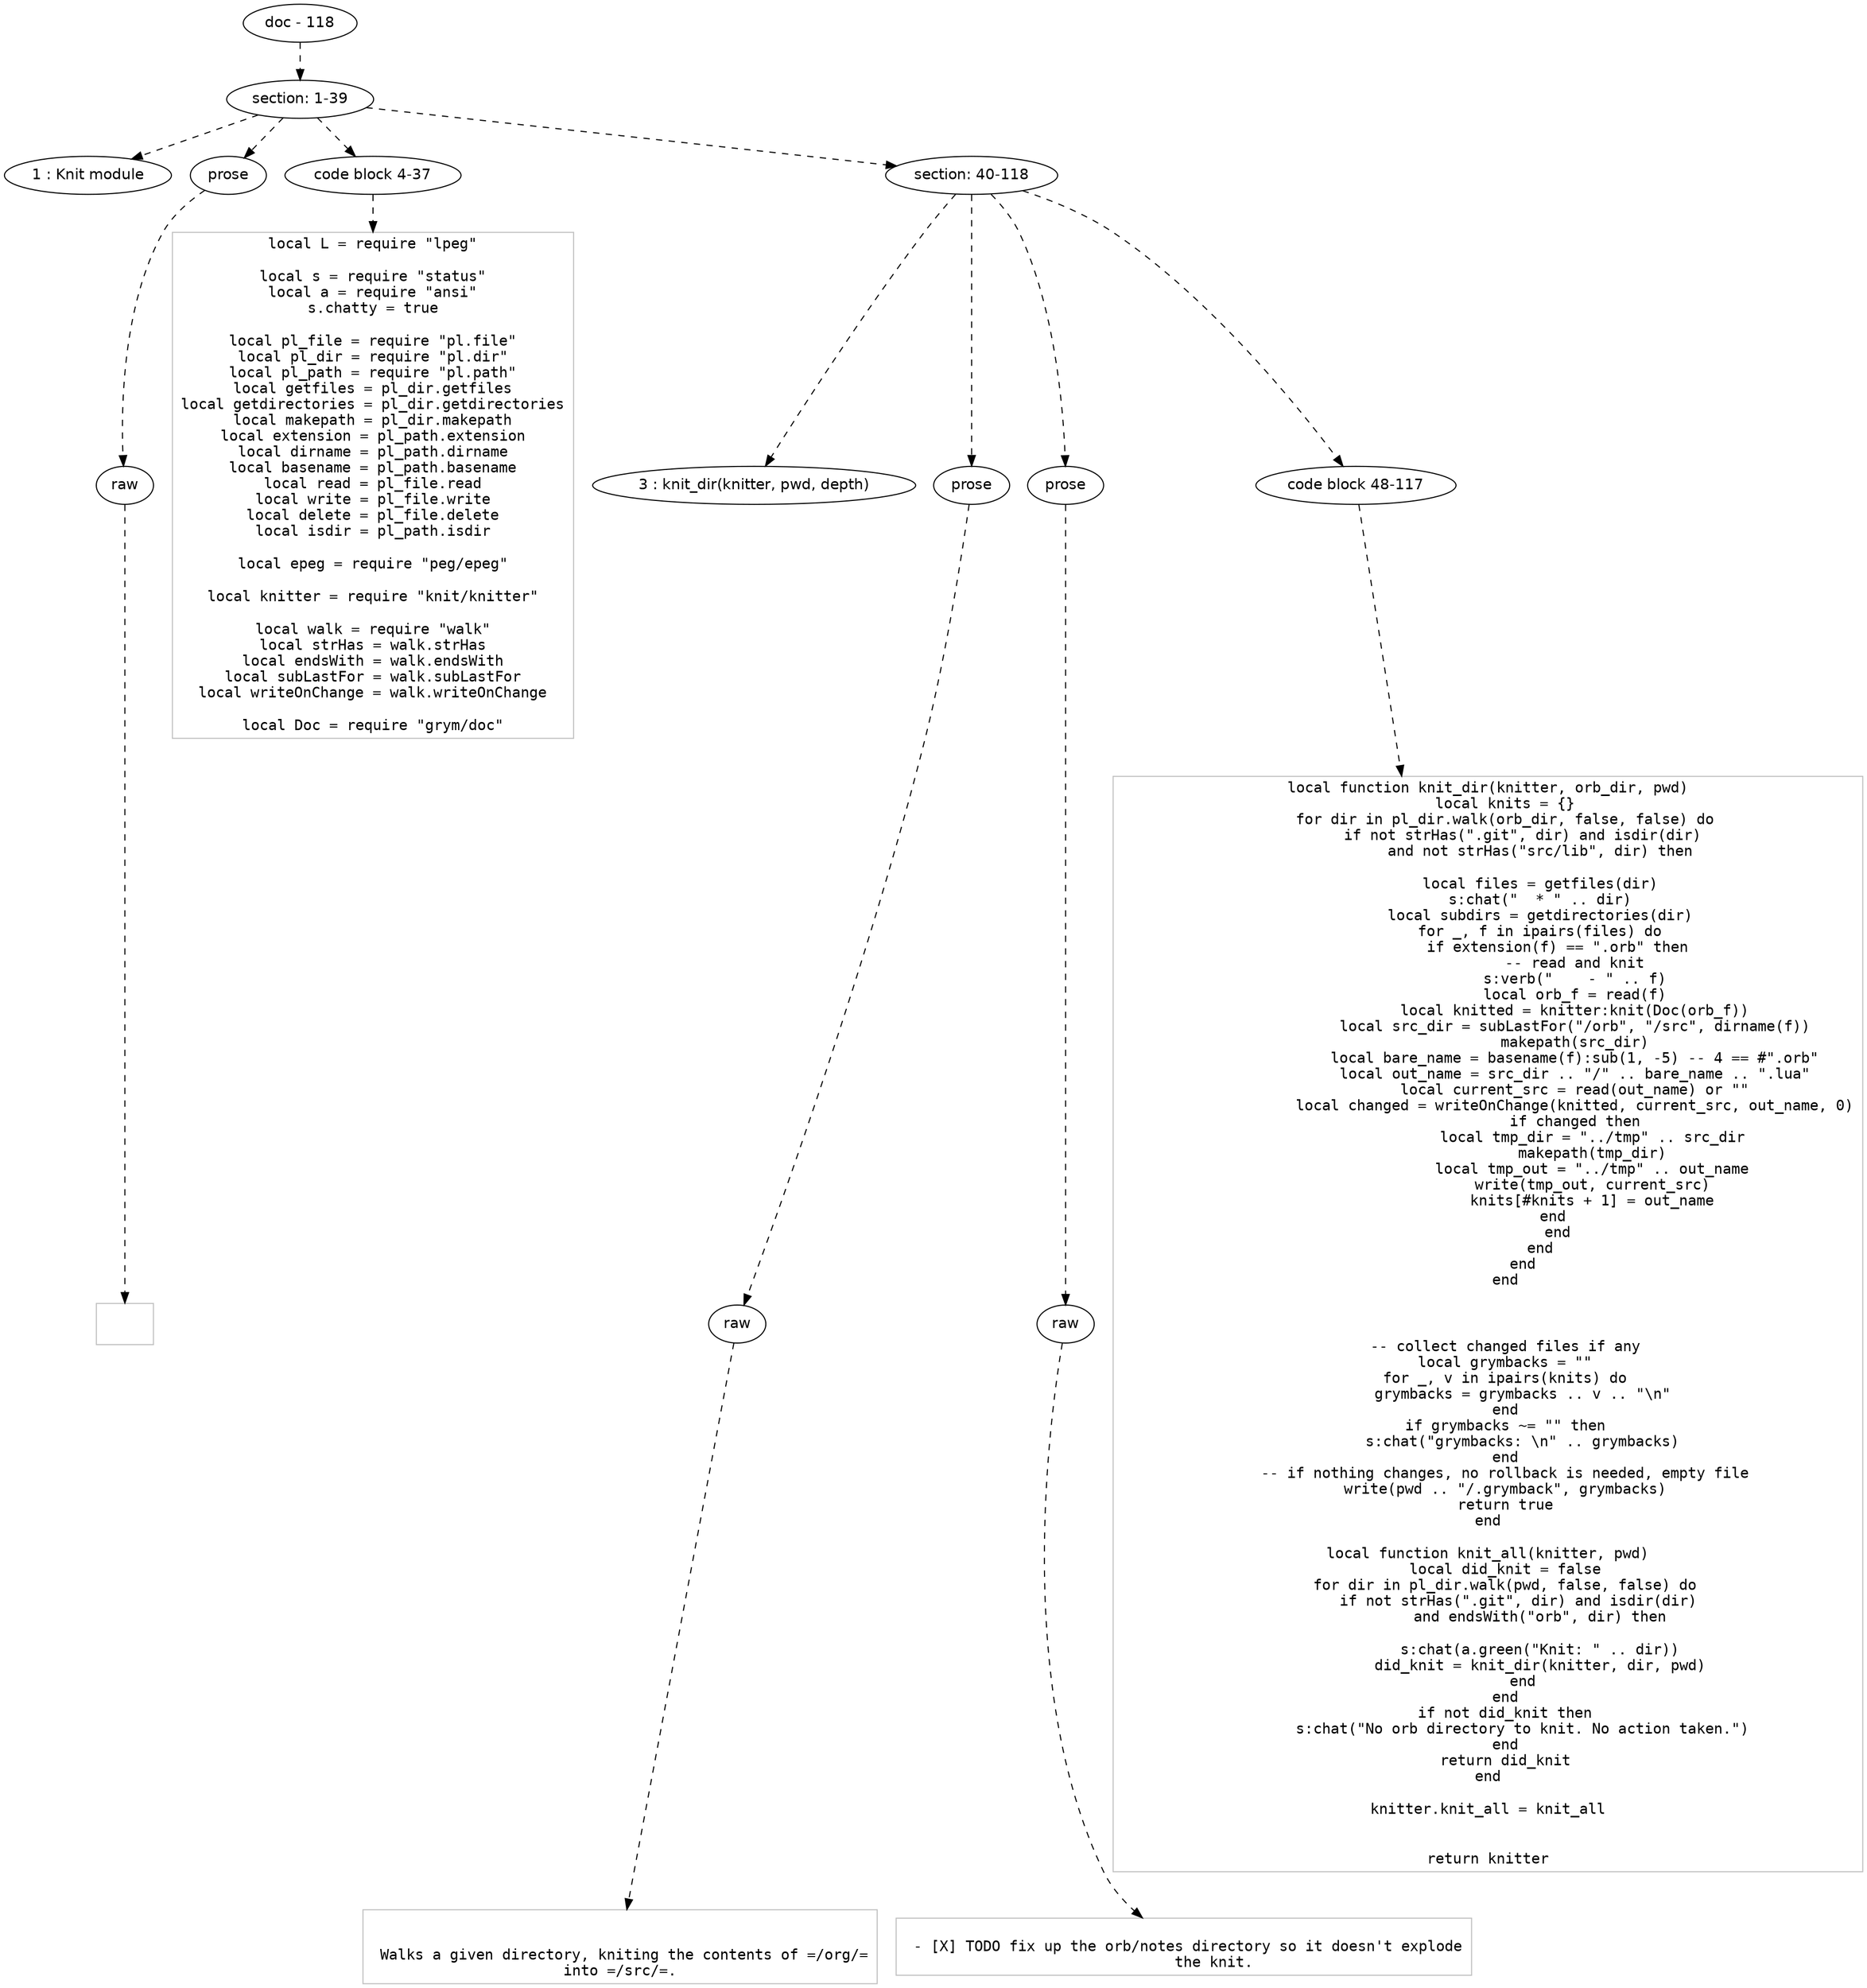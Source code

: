 digraph hierarchy {

node [fontname=Helvetica]
edge [style=dashed]

doc_0 [label="doc - 118"]


doc_0 -> { section_1}
{rank=same; section_1}

section_1 [label="section: 1-39"]


section_1 -> { header_2 prose_3 codeblock_4 section_5}
{rank=same; header_2 prose_3 codeblock_4 section_5}

header_2 [label="1 : Knit module"]

prose_3 [label="prose"]

codeblock_4 [label="code block 4-37"]

section_5 [label="section: 40-118"]


prose_3 -> { raw_6}
{rank=same; raw_6}

raw_6 [label="raw"]


raw_6 -> leaf_7
leaf_7  [color=Gray,shape=rectangle,fontname=Inconsolata,label="
 
"]
codeblock_4 -> leaf_8
leaf_8  [color=Gray,shape=rectangle,fontname=Inconsolata,label="local L = require \"lpeg\"

local s = require \"status\"
local a = require \"ansi\"
s.chatty = true

local pl_file = require \"pl.file\"
local pl_dir = require \"pl.dir\"
local pl_path = require \"pl.path\"
local getfiles = pl_dir.getfiles
local getdirectories = pl_dir.getdirectories
local makepath = pl_dir.makepath
local extension = pl_path.extension
local dirname = pl_path.dirname
local basename = pl_path.basename
local read = pl_file.read
local write = pl_file.write
local delete = pl_file.delete
local isdir = pl_path.isdir

local epeg = require \"peg/epeg\"

local knitter = require \"knit/knitter\"

local walk = require \"walk\"
local strHas = walk.strHas
local endsWith = walk.endsWith
local subLastFor = walk.subLastFor
local writeOnChange = walk.writeOnChange

local Doc = require \"grym/doc\"
"]
section_5 -> { header_9 prose_10 prose_11 codeblock_12}
{rank=same; header_9 prose_10 prose_11 codeblock_12}

header_9 [label="3 : knit_dir(knitter, pwd, depth)"]

prose_10 [label="prose"]

prose_11 [label="prose"]

codeblock_12 [label="code block 48-117"]


prose_10 -> { raw_13}
{rank=same; raw_13}

raw_13 [label="raw"]


raw_13 -> leaf_14
leaf_14  [color=Gray,shape=rectangle,fontname=Inconsolata,label="

 Walks a given directory, kniting the contents of =/org/=
 into =/src/=. 
"]
prose_11 -> { raw_15}
{rank=same; raw_15}

raw_15 [label="raw"]


raw_15 -> leaf_16
leaf_16  [color=Gray,shape=rectangle,fontname=Inconsolata,label="
 - [X] TODO fix up the orb/notes directory so it doesn't explode
       the knit.
"]
codeblock_12 -> leaf_17
leaf_17  [color=Gray,shape=rectangle,fontname=Inconsolata,label="local function knit_dir(knitter, orb_dir, pwd)
    local knits = {}
    for dir in pl_dir.walk(orb_dir, false, false) do
        if not strHas(\".git\", dir) and isdir(dir)
            and not strHas(\"src/lib\", dir) then

            local files = getfiles(dir)
            s:chat(\"  * \" .. dir)
            local subdirs = getdirectories(dir)
            for _, f in ipairs(files) do
                if extension(f) == \".orb\" then
                    -- read and knit
                    s:verb(\"    - \" .. f)
                    local orb_f = read(f)
                    local knitted = knitter:knit(Doc(orb_f))
                    local src_dir = subLastFor(\"/orb\", \"/src\", dirname(f))
                    makepath(src_dir)
                    local bare_name = basename(f):sub(1, -5) -- 4 == #\".orb\"
                    local out_name = src_dir .. \"/\" .. bare_name .. \".lua\"
                    local current_src = read(out_name) or \"\"
                    local changed = writeOnChange(knitted, current_src, out_name, 0)
                    if changed then
                        local tmp_dir = \"../tmp\" .. src_dir
                        makepath(tmp_dir)
                        local tmp_out = \"../tmp\" .. out_name
                        write(tmp_out, current_src)
                        knits[#knits + 1] = out_name
                    end     
                end
            end
        end
    end



    -- collect changed files if any
    local grymbacks = \"\"
    for _, v in ipairs(knits) do
        grymbacks = grymbacks .. v .. \"\\n\"
    end
    if grymbacks ~= \"\" then
        s:chat(\"grymbacks: \\n\" .. grymbacks)
    end
    -- if nothing changes, no rollback is needed, empty file
    write(pwd .. \"/.grymback\", grymbacks)
    return true
end

local function knit_all(knitter, pwd)
    local did_knit = false
    for dir in pl_dir.walk(pwd, false, false) do
        if not strHas(\".git\", dir) and isdir(dir) 
            and endsWith(\"orb\", dir) then

            s:chat(a.green(\"Knit: \" .. dir))
            did_knit = knit_dir(knitter, dir, pwd)
        end
    end
    if not did_knit then
        s:chat(\"No orb directory to knit. No action taken.\")
    end
    return did_knit
end

knitter.knit_all = knit_all


return knitter"]

}
